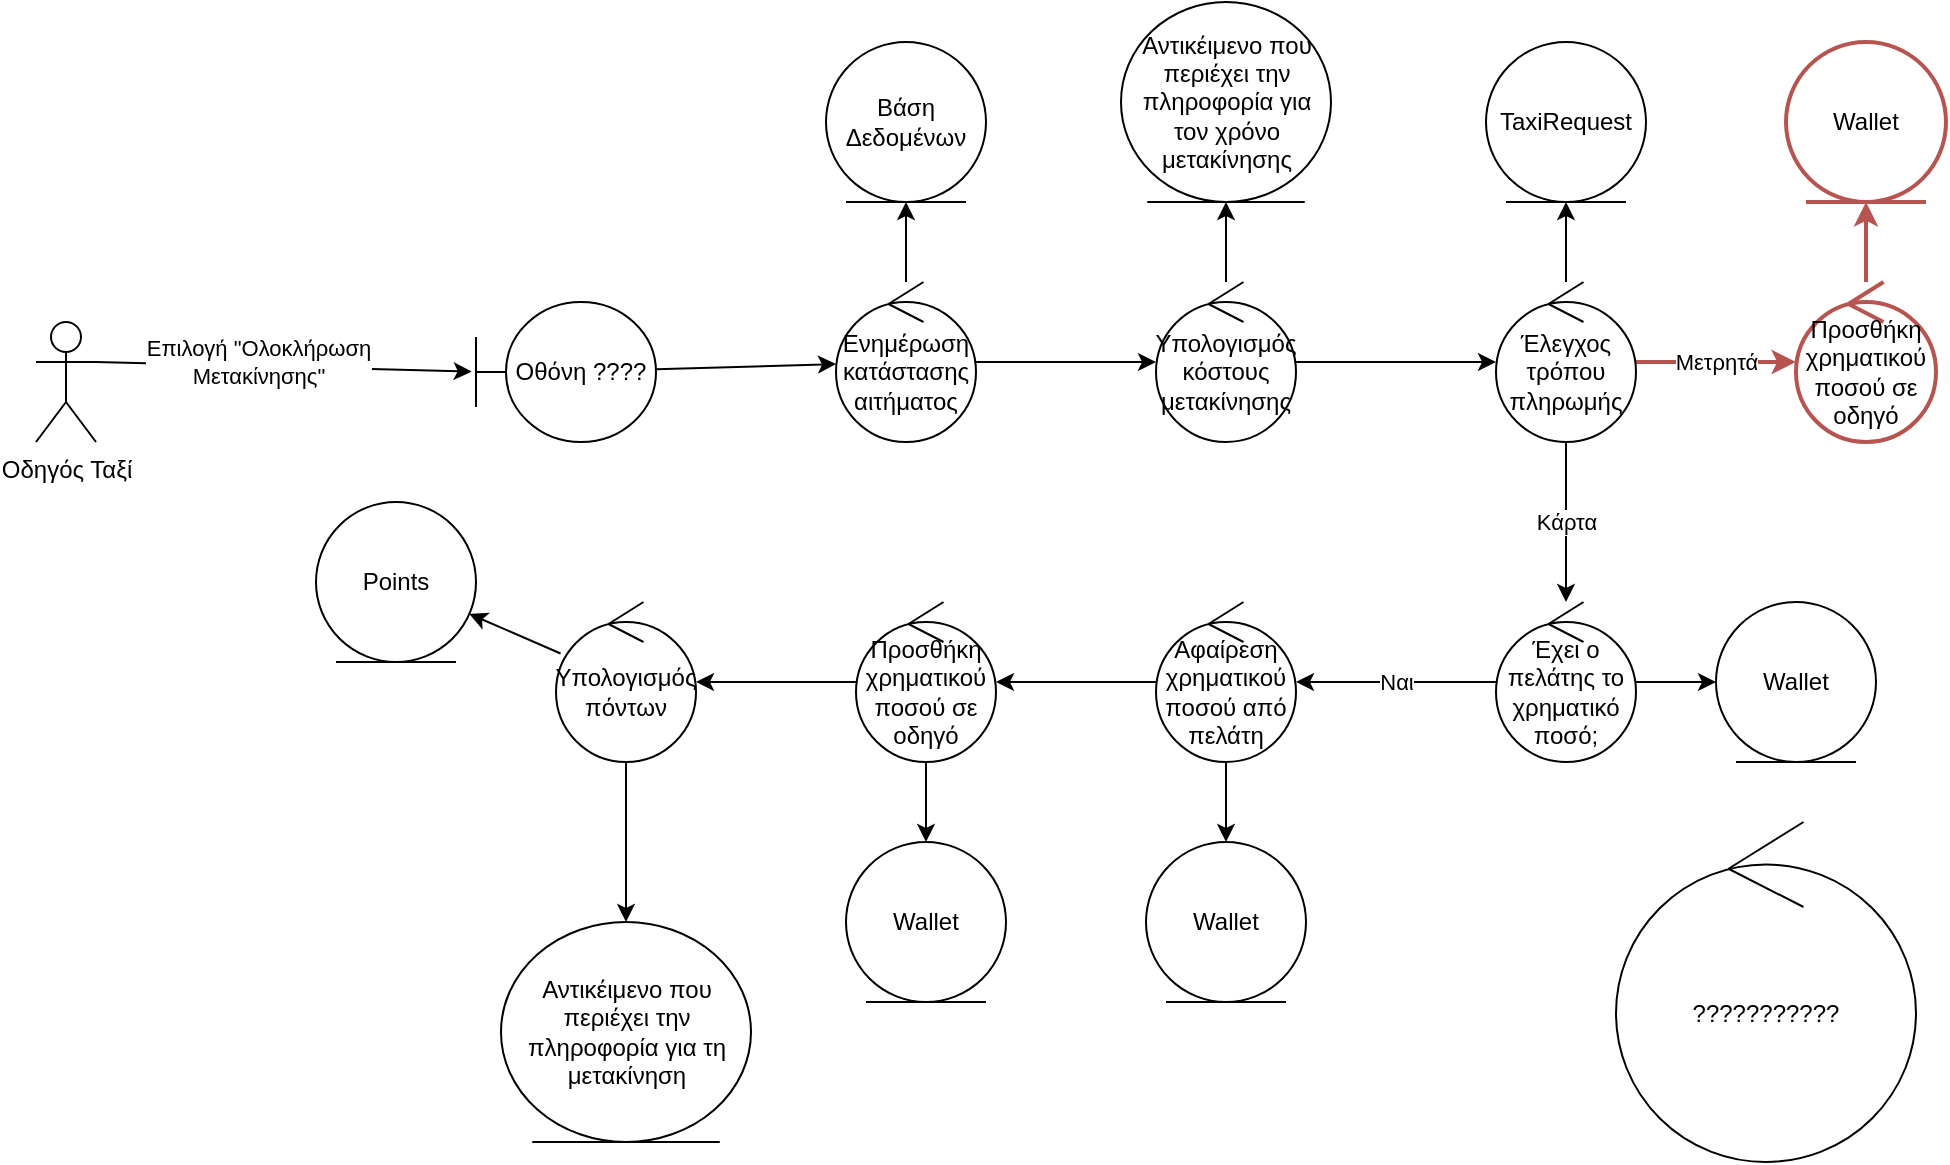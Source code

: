 <mxfile>
    <diagram id="ZnUvBVadmKkvFejZgnjO" name="Page-1">
        <mxGraphModel dx="870" dy="714" grid="1" gridSize="10" guides="1" tooltips="1" connect="1" arrows="1" fold="1" page="1" pageScale="1" pageWidth="850" pageHeight="1100" math="0" shadow="0">
            <root>
                <mxCell id="0"/>
                <mxCell id="1" parent="0"/>
                <mxCell id="4" style="edgeStyle=none;html=1;exitX=1;exitY=0.333;exitDx=0;exitDy=0;exitPerimeter=0;entryX=-0.024;entryY=0.497;entryDx=0;entryDy=0;entryPerimeter=0;" edge="1" parent="1" source="2" target="3">
                    <mxGeometry relative="1" as="geometry"/>
                </mxCell>
                <mxCell id="6" value="Επιλογή &quot;Ολοκλήρωση&lt;br&gt;Μετακίνησης&quot;" style="edgeLabel;html=1;align=center;verticalAlign=middle;resizable=0;points=[];" vertex="1" connectable="0" parent="4">
                    <mxGeometry x="-0.143" y="2" relative="1" as="geometry">
                        <mxPoint as="offset"/>
                    </mxGeometry>
                </mxCell>
                <mxCell id="2" value="Οδηγός Ταξί" style="shape=umlActor;verticalLabelPosition=bottom;verticalAlign=top;html=1;" vertex="1" parent="1">
                    <mxGeometry x="120" y="260" width="30" height="60" as="geometry"/>
                </mxCell>
                <mxCell id="8" value="" style="edgeStyle=none;html=1;" edge="1" parent="1" source="3" target="7">
                    <mxGeometry relative="1" as="geometry"/>
                </mxCell>
                <mxCell id="3" value="Οθόνη ????" style="shape=umlBoundary;whiteSpace=wrap;html=1;" vertex="1" parent="1">
                    <mxGeometry x="340" y="250" width="90" height="70" as="geometry"/>
                </mxCell>
                <mxCell id="10" value="" style="edgeStyle=none;html=1;" edge="1" parent="1" source="7" target="9">
                    <mxGeometry relative="1" as="geometry"/>
                </mxCell>
                <mxCell id="12" value="" style="edgeStyle=none;html=1;" edge="1" parent="1" source="7" target="11">
                    <mxGeometry relative="1" as="geometry"/>
                </mxCell>
                <mxCell id="7" value="Ενημέρωση κατάστασης αιτήματος" style="ellipse;shape=umlControl;whiteSpace=wrap;html=1;" vertex="1" parent="1">
                    <mxGeometry x="520" y="240" width="70" height="80" as="geometry"/>
                </mxCell>
                <mxCell id="9" value="Βάση Δεδομένων" style="ellipse;shape=umlEntity;whiteSpace=wrap;html=1;" vertex="1" parent="1">
                    <mxGeometry x="515" y="120" width="80" height="80" as="geometry"/>
                </mxCell>
                <mxCell id="14" value="" style="edgeStyle=none;html=1;" edge="1" parent="1" source="11" target="13">
                    <mxGeometry relative="1" as="geometry"/>
                </mxCell>
                <mxCell id="16" value="" style="edgeStyle=none;html=1;" edge="1" parent="1" source="11" target="15">
                    <mxGeometry relative="1" as="geometry"/>
                </mxCell>
                <mxCell id="11" value="Υπολογισμός κόστους μετακίνησης" style="ellipse;shape=umlControl;whiteSpace=wrap;html=1;" vertex="1" parent="1">
                    <mxGeometry x="680" y="240" width="70" height="80" as="geometry"/>
                </mxCell>
                <mxCell id="13" value="Αντικέιμενο που περιέχει την πληροφορία για τον χρόνο μετακίνησης" style="ellipse;shape=umlEntity;whiteSpace=wrap;html=1;" vertex="1" parent="1">
                    <mxGeometry x="662.5" y="100" width="105" height="100" as="geometry"/>
                </mxCell>
                <mxCell id="18" value="" style="edgeStyle=none;html=1;" edge="1" parent="1" source="15" target="17">
                    <mxGeometry relative="1" as="geometry"/>
                </mxCell>
                <mxCell id="20" value="Κάρτα" style="edgeStyle=none;html=1;" edge="1" parent="1" source="15" target="19">
                    <mxGeometry relative="1" as="geometry"/>
                </mxCell>
                <mxCell id="39" value="Μετρητά" style="edgeStyle=none;html=1;fillColor=#f8cecc;strokeColor=#b85450;strokeWidth=2;" edge="1" parent="1" source="15" target="38">
                    <mxGeometry relative="1" as="geometry"/>
                </mxCell>
                <mxCell id="15" value="Έλεγχος τρόπου πληρωμής" style="ellipse;shape=umlControl;whiteSpace=wrap;html=1;" vertex="1" parent="1">
                    <mxGeometry x="850" y="240" width="70" height="80" as="geometry"/>
                </mxCell>
                <mxCell id="17" value="TaxiRequest" style="ellipse;shape=umlEntity;whiteSpace=wrap;html=1;" vertex="1" parent="1">
                    <mxGeometry x="845" y="120" width="80" height="80" as="geometry"/>
                </mxCell>
                <mxCell id="22" value="" style="edgeStyle=none;html=1;" edge="1" parent="1" source="19" target="21">
                    <mxGeometry relative="1" as="geometry"/>
                </mxCell>
                <mxCell id="25" value="Ναι" style="edgeStyle=none;html=1;" edge="1" parent="1" source="19" target="24">
                    <mxGeometry relative="1" as="geometry"/>
                </mxCell>
                <mxCell id="19" value="Έχει ο πελάτης το χρηματικό ποσό;" style="ellipse;shape=umlControl;whiteSpace=wrap;html=1;" vertex="1" parent="1">
                    <mxGeometry x="850" y="400" width="70" height="80" as="geometry"/>
                </mxCell>
                <mxCell id="21" value="Wallet" style="ellipse;shape=umlEntity;whiteSpace=wrap;html=1;" vertex="1" parent="1">
                    <mxGeometry x="960" y="400" width="80" height="80" as="geometry"/>
                </mxCell>
                <mxCell id="27" value="" style="edgeStyle=none;html=1;" edge="1" parent="1" source="24" target="26">
                    <mxGeometry relative="1" as="geometry"/>
                </mxCell>
                <mxCell id="29" value="" style="edgeStyle=none;html=1;" edge="1" parent="1" source="24" target="28">
                    <mxGeometry relative="1" as="geometry"/>
                </mxCell>
                <mxCell id="24" value="Αφαίρεση χρηματικού ποσού από πελάτη" style="ellipse;shape=umlControl;whiteSpace=wrap;html=1;" vertex="1" parent="1">
                    <mxGeometry x="680" y="400" width="70" height="80" as="geometry"/>
                </mxCell>
                <mxCell id="26" value="Wallet" style="ellipse;shape=umlEntity;whiteSpace=wrap;html=1;" vertex="1" parent="1">
                    <mxGeometry x="675" y="520" width="80" height="80" as="geometry"/>
                </mxCell>
                <mxCell id="31" value="" style="edgeStyle=none;html=1;" edge="1" parent="1" source="28" target="30">
                    <mxGeometry relative="1" as="geometry"/>
                </mxCell>
                <mxCell id="33" value="" style="edgeStyle=none;html=1;" edge="1" parent="1" source="28" target="32">
                    <mxGeometry relative="1" as="geometry"/>
                </mxCell>
                <mxCell id="28" value="Προσθήκη χρηματικού ποσού σε οδηγό" style="ellipse;shape=umlControl;whiteSpace=wrap;html=1;" vertex="1" parent="1">
                    <mxGeometry x="530" y="400" width="70" height="80" as="geometry"/>
                </mxCell>
                <mxCell id="30" value="Wallet" style="ellipse;shape=umlEntity;whiteSpace=wrap;html=1;" vertex="1" parent="1">
                    <mxGeometry x="525" y="520" width="80" height="80" as="geometry"/>
                </mxCell>
                <mxCell id="35" value="" style="edgeStyle=none;html=1;" edge="1" parent="1" source="32" target="34">
                    <mxGeometry relative="1" as="geometry"/>
                </mxCell>
                <mxCell id="37" value="" style="edgeStyle=none;html=1;" edge="1" parent="1" source="32" target="36">
                    <mxGeometry relative="1" as="geometry"/>
                </mxCell>
                <mxCell id="32" value="Υπολογισμός πόντων" style="ellipse;shape=umlControl;whiteSpace=wrap;html=1;" vertex="1" parent="1">
                    <mxGeometry x="380" y="400" width="70" height="80" as="geometry"/>
                </mxCell>
                <mxCell id="34" value="Αντικέιμενο που περιέχει την πληροφορία για τη μετακίνηση" style="ellipse;shape=umlEntity;whiteSpace=wrap;html=1;" vertex="1" parent="1">
                    <mxGeometry x="352.5" y="560" width="125" height="110" as="geometry"/>
                </mxCell>
                <mxCell id="36" value="Points" style="ellipse;shape=umlEntity;whiteSpace=wrap;html=1;" vertex="1" parent="1">
                    <mxGeometry x="260" y="350" width="80" height="80" as="geometry"/>
                </mxCell>
                <mxCell id="41" value="" style="edgeStyle=none;html=1;fillColor=#f8cecc;strokeColor=#b85450;strokeWidth=2;" edge="1" parent="1" source="38" target="40">
                    <mxGeometry relative="1" as="geometry"/>
                </mxCell>
                <mxCell id="38" value="Προσθήκη χρηματικού ποσού σε οδηγό" style="ellipse;shape=umlControl;whiteSpace=wrap;html=1;fillColor=none;strokeColor=#b85450;strokeWidth=2;" vertex="1" parent="1">
                    <mxGeometry x="1000" y="240" width="70" height="80" as="geometry"/>
                </mxCell>
                <mxCell id="40" value="Wallet" style="ellipse;shape=umlEntity;whiteSpace=wrap;html=1;fillColor=none;strokeColor=#b85450;strokeWidth=2;" vertex="1" parent="1">
                    <mxGeometry x="995" y="120" width="80" height="80" as="geometry"/>
                </mxCell>
                <mxCell id="43" value="???????????" style="ellipse;shape=umlControl;whiteSpace=wrap;html=1;" vertex="1" parent="1">
                    <mxGeometry x="910" y="510" width="150" height="170" as="geometry"/>
                </mxCell>
            </root>
        </mxGraphModel>
    </diagram>
</mxfile>